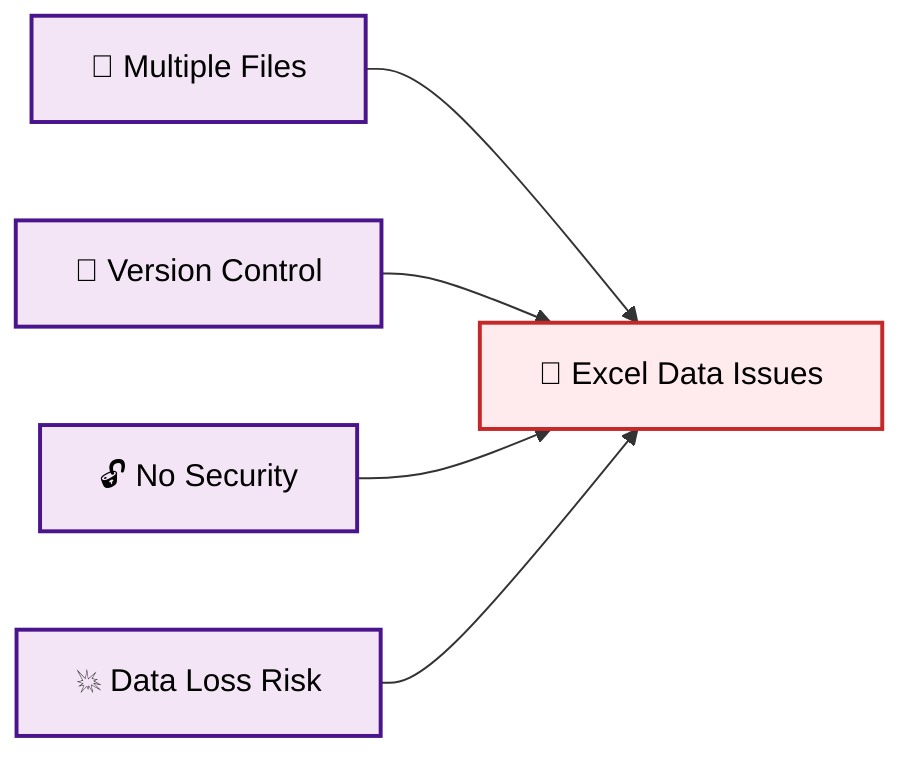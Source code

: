 graph LR
    %% Excel Data Problems - Simplified
    
    MultipleFiles[📂 Multiple Files] --> Problem[🚩 Excel Data Issues]
    VersionControl[🔄 Version Control] --> Problem
    NoSecurity[🔓 No Security] --> Problem
    DataLoss[💥 Data Loss Risk] --> Problem
    
    %% Styling
    classDef problem fill:#ffebee,stroke:#c62828,stroke-width:2px,color:#000
    classDef issue fill:#f3e5f5,stroke:#4a148c,stroke-width:2px,color:#000
    
    class Problem problem
    class MultipleFiles,VersionControl,NoSecurity,DataLoss issue